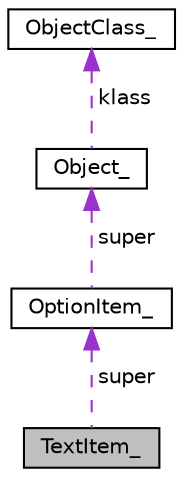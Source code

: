 digraph "TextItem_"
{
  edge [fontname="Helvetica",fontsize="10",labelfontname="Helvetica",labelfontsize="10"];
  node [fontname="Helvetica",fontsize="10",shape=record];
  Node1 [label="TextItem_",height=0.2,width=0.4,color="black", fillcolor="grey75", style="filled", fontcolor="black"];
  Node2 -> Node1 [dir="back",color="darkorchid3",fontsize="10",style="dashed",label=" super" ,fontname="Helvetica"];
  Node2 [label="OptionItem_",height=0.2,width=0.4,color="black", fillcolor="white", style="filled",URL="$structOptionItem__.html"];
  Node3 -> Node2 [dir="back",color="darkorchid3",fontsize="10",style="dashed",label=" super" ,fontname="Helvetica"];
  Node3 [label="Object_",height=0.2,width=0.4,color="black", fillcolor="white", style="filled",URL="$structObject__.html"];
  Node4 -> Node3 [dir="back",color="darkorchid3",fontsize="10",style="dashed",label=" klass" ,fontname="Helvetica"];
  Node4 [label="ObjectClass_",height=0.2,width=0.4,color="black", fillcolor="white", style="filled",URL="$structObjectClass__.html"];
}
